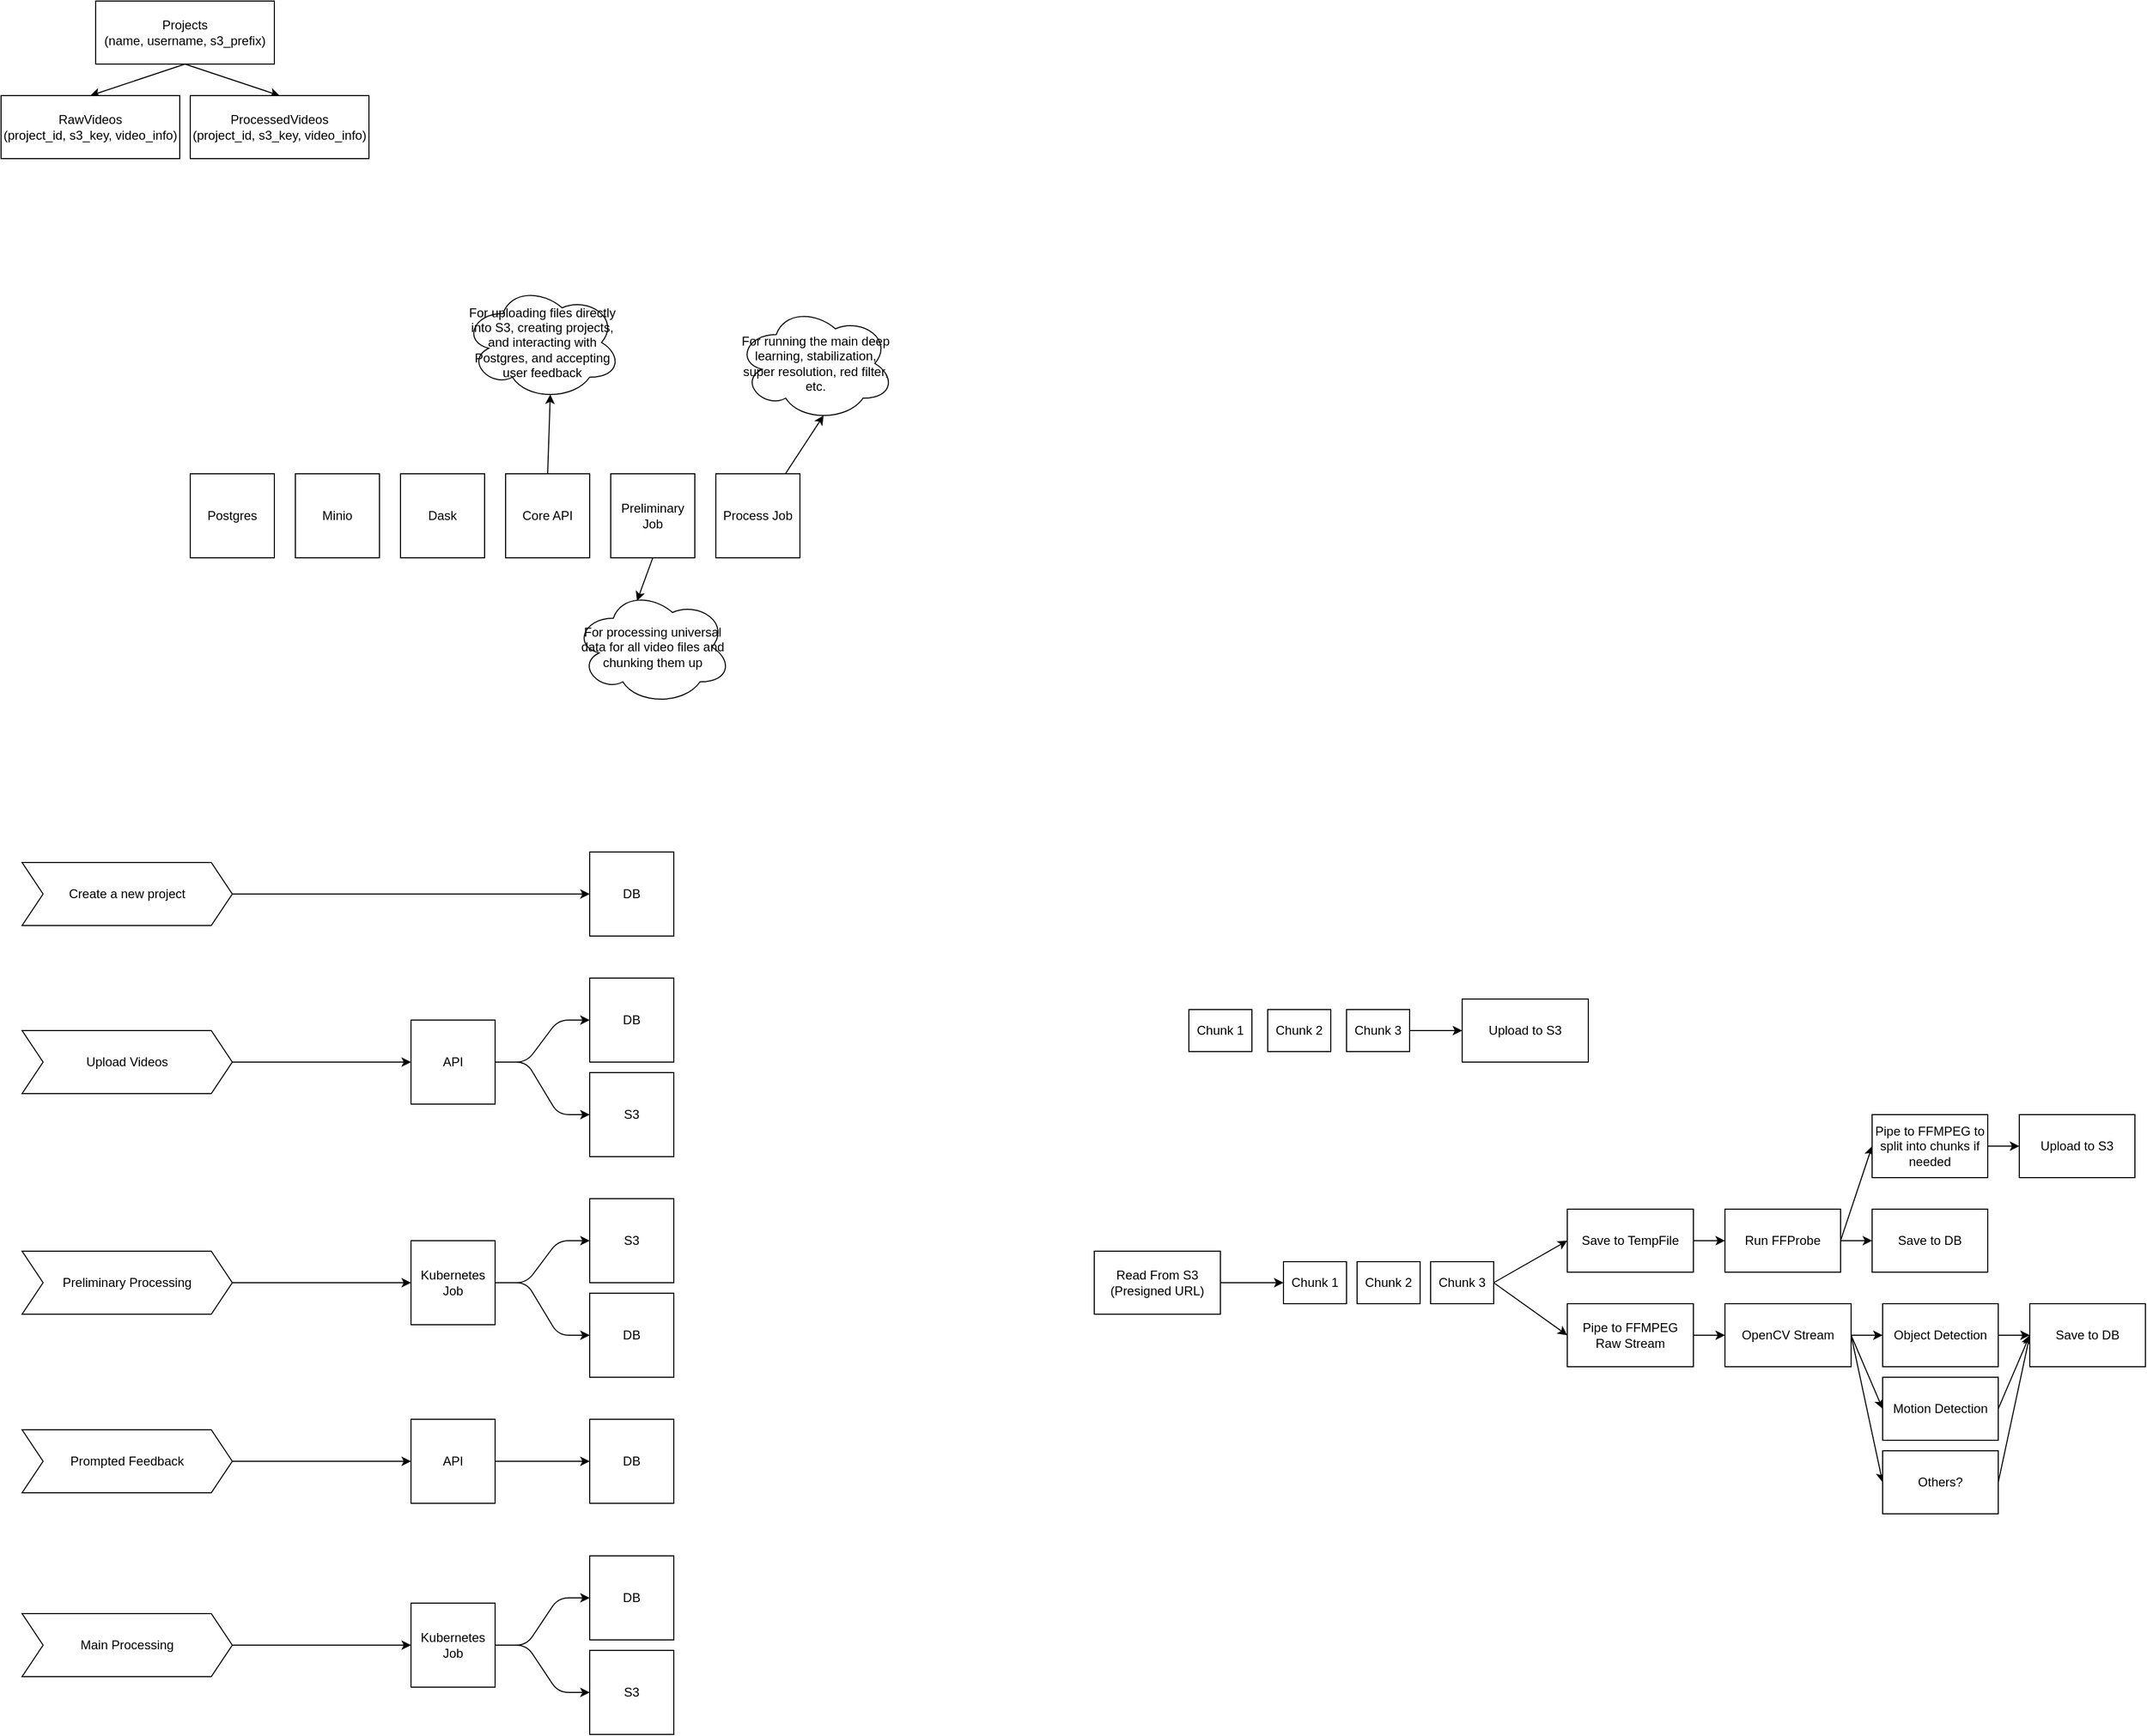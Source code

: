 <mxfile>
    <diagram id="1yGvgjwOz3Qliac0_dTm" name="Page-1">
        <mxGraphModel dx="693" dy="1763" grid="1" gridSize="10" guides="1" tooltips="1" connect="1" arrows="1" fold="1" page="1" pageScale="1" pageWidth="850" pageHeight="1100" math="0" shadow="0">
            <root>
                <mxCell id="0"/>
                <mxCell id="1" parent="0"/>
                <mxCell id="9" style="edgeStyle=entityRelationEdgeStyle;html=1;exitX=1;exitY=0.5;exitDx=0;exitDy=0;entryX=0;entryY=0.5;entryDx=0;entryDy=0;" parent="1" source="3" target="11" edge="1">
                    <mxGeometry relative="1" as="geometry">
                        <mxPoint x="400" y="170" as="targetPoint"/>
                    </mxGeometry>
                </mxCell>
                <mxCell id="3" value="Upload Videos" style="shape=step;perimeter=stepPerimeter;whiteSpace=wrap;html=1;fixedSize=1;" parent="1" vertex="1">
                    <mxGeometry x="30" y="90" width="200" height="60" as="geometry"/>
                </mxCell>
                <mxCell id="7" style="edgeStyle=entityRelationEdgeStyle;html=1;exitX=1;exitY=0.5;exitDx=0;exitDy=0;entryX=0;entryY=0.5;entryDx=0;entryDy=0;" parent="1" source="4" target="5" edge="1">
                    <mxGeometry relative="1" as="geometry"/>
                </mxCell>
                <mxCell id="4" value="Create a new project" style="shape=step;perimeter=stepPerimeter;whiteSpace=wrap;html=1;fixedSize=1;" parent="1" vertex="1">
                    <mxGeometry x="30" y="-70" width="200" height="60" as="geometry"/>
                </mxCell>
                <mxCell id="5" value="DB" style="whiteSpace=wrap;html=1;aspect=fixed;" parent="1" vertex="1">
                    <mxGeometry x="570" y="-80" width="80" height="80" as="geometry"/>
                </mxCell>
                <mxCell id="10" value="S3" style="whiteSpace=wrap;html=1;aspect=fixed;" parent="1" vertex="1">
                    <mxGeometry x="570" y="130" width="80" height="80" as="geometry"/>
                </mxCell>
                <mxCell id="12" style="edgeStyle=entityRelationEdgeStyle;html=1;exitX=1;exitY=0.5;exitDx=0;exitDy=0;entryX=0;entryY=0.5;entryDx=0;entryDy=0;" parent="1" source="11" target="10" edge="1">
                    <mxGeometry relative="1" as="geometry"/>
                </mxCell>
                <mxCell id="22" style="edgeStyle=entityRelationEdgeStyle;html=1;exitX=1;exitY=0.5;exitDx=0;exitDy=0;entryX=0;entryY=0.5;entryDx=0;entryDy=0;" parent="1" source="11" target="21" edge="1">
                    <mxGeometry relative="1" as="geometry"/>
                </mxCell>
                <mxCell id="11" value="API" style="whiteSpace=wrap;html=1;aspect=fixed;" parent="1" vertex="1">
                    <mxGeometry x="400" y="80" width="80" height="80" as="geometry"/>
                </mxCell>
                <mxCell id="17" style="edgeStyle=entityRelationEdgeStyle;html=1;exitX=1;exitY=0.5;exitDx=0;exitDy=0;entryX=0;entryY=0.5;entryDx=0;entryDy=0;" parent="1" target="15" edge="1">
                    <mxGeometry relative="1" as="geometry">
                        <mxPoint x="230" y="330" as="sourcePoint"/>
                    </mxGeometry>
                </mxCell>
                <mxCell id="13" value="Preliminary Processing" style="shape=step;perimeter=stepPerimeter;whiteSpace=wrap;html=1;fixedSize=1;" parent="1" vertex="1">
                    <mxGeometry x="30" y="300" width="200" height="60" as="geometry"/>
                </mxCell>
                <mxCell id="14" value="S3" style="whiteSpace=wrap;html=1;aspect=fixed;" parent="1" vertex="1">
                    <mxGeometry x="570" y="250" width="80" height="80" as="geometry"/>
                </mxCell>
                <mxCell id="16" style="edgeStyle=entityRelationEdgeStyle;html=1;exitX=1;exitY=0.5;exitDx=0;exitDy=0;entryX=0;entryY=0.5;entryDx=0;entryDy=0;" parent="1" source="15" target="14" edge="1">
                    <mxGeometry relative="1" as="geometry"/>
                </mxCell>
                <mxCell id="20" style="edgeStyle=entityRelationEdgeStyle;html=1;exitX=1;exitY=0.5;exitDx=0;exitDy=0;entryX=0;entryY=0.5;entryDx=0;entryDy=0;" parent="1" source="15" target="19" edge="1">
                    <mxGeometry relative="1" as="geometry"/>
                </mxCell>
                <mxCell id="15" value="Kubernetes Job" style="whiteSpace=wrap;html=1;aspect=fixed;" parent="1" vertex="1">
                    <mxGeometry x="400" y="290" width="80" height="80" as="geometry"/>
                </mxCell>
                <mxCell id="19" value="DB" style="whiteSpace=wrap;html=1;aspect=fixed;" parent="1" vertex="1">
                    <mxGeometry x="570" y="340" width="80" height="80" as="geometry"/>
                </mxCell>
                <mxCell id="21" value="DB" style="whiteSpace=wrap;html=1;aspect=fixed;" parent="1" vertex="1">
                    <mxGeometry x="570" y="40" width="80" height="80" as="geometry"/>
                </mxCell>
                <mxCell id="25" style="edgeStyle=entityRelationEdgeStyle;html=1;exitX=1;exitY=0.5;exitDx=0;exitDy=0;entryX=0;entryY=0.5;entryDx=0;entryDy=0;" parent="1" source="23" target="24" edge="1">
                    <mxGeometry relative="1" as="geometry"/>
                </mxCell>
                <mxCell id="23" value="Prompted Feedback" style="shape=step;perimeter=stepPerimeter;whiteSpace=wrap;html=1;fixedSize=1;" parent="1" vertex="1">
                    <mxGeometry x="30" y="470" width="200" height="60" as="geometry"/>
                </mxCell>
                <mxCell id="27" style="edgeStyle=entityRelationEdgeStyle;html=1;exitX=1;exitY=0.5;exitDx=0;exitDy=0;entryX=0;entryY=0.5;entryDx=0;entryDy=0;" parent="1" source="24" target="26" edge="1">
                    <mxGeometry relative="1" as="geometry"/>
                </mxCell>
                <mxCell id="24" value="API" style="whiteSpace=wrap;html=1;aspect=fixed;" parent="1" vertex="1">
                    <mxGeometry x="400" y="460" width="80" height="80" as="geometry"/>
                </mxCell>
                <mxCell id="26" value="DB" style="whiteSpace=wrap;html=1;aspect=fixed;" parent="1" vertex="1">
                    <mxGeometry x="570" y="460" width="80" height="80" as="geometry"/>
                </mxCell>
                <mxCell id="30" style="edgeStyle=entityRelationEdgeStyle;html=1;exitX=1;exitY=0.5;exitDx=0;exitDy=0;entryX=0;entryY=0.5;entryDx=0;entryDy=0;" parent="1" source="28" target="29" edge="1">
                    <mxGeometry relative="1" as="geometry"/>
                </mxCell>
                <mxCell id="28" value="Main Processing" style="shape=step;perimeter=stepPerimeter;whiteSpace=wrap;html=1;fixedSize=1;" parent="1" vertex="1">
                    <mxGeometry x="30" y="645" width="200" height="60" as="geometry"/>
                </mxCell>
                <mxCell id="33" style="edgeStyle=entityRelationEdgeStyle;html=1;exitX=1;exitY=0.5;exitDx=0;exitDy=0;entryX=0;entryY=0.5;entryDx=0;entryDy=0;" parent="1" source="29" target="31" edge="1">
                    <mxGeometry relative="1" as="geometry"/>
                </mxCell>
                <mxCell id="34" style="edgeStyle=entityRelationEdgeStyle;html=1;exitX=1;exitY=0.5;exitDx=0;exitDy=0;entryX=0;entryY=0.5;entryDx=0;entryDy=0;" parent="1" source="29" target="32" edge="1">
                    <mxGeometry relative="1" as="geometry"/>
                </mxCell>
                <mxCell id="29" value="Kubernetes Job" style="whiteSpace=wrap;html=1;aspect=fixed;" parent="1" vertex="1">
                    <mxGeometry x="400" y="635" width="80" height="80" as="geometry"/>
                </mxCell>
                <mxCell id="31" value="DB" style="whiteSpace=wrap;html=1;aspect=fixed;" parent="1" vertex="1">
                    <mxGeometry x="570" y="590" width="80" height="80" as="geometry"/>
                </mxCell>
                <mxCell id="32" value="S3" style="whiteSpace=wrap;html=1;aspect=fixed;" parent="1" vertex="1">
                    <mxGeometry x="570" y="680" width="80" height="80" as="geometry"/>
                </mxCell>
                <mxCell id="35" value="Chunk 1" style="rounded=0;whiteSpace=wrap;html=1;" parent="1" vertex="1">
                    <mxGeometry x="1140" y="70" width="60" height="40" as="geometry"/>
                </mxCell>
                <mxCell id="36" value="Chunk 2" style="rounded=0;whiteSpace=wrap;html=1;" parent="1" vertex="1">
                    <mxGeometry x="1215" y="70" width="60" height="40" as="geometry"/>
                </mxCell>
                <mxCell id="41" style="edgeStyle=none;html=1;exitX=1;exitY=0.5;exitDx=0;exitDy=0;entryX=0;entryY=0.5;entryDx=0;entryDy=0;" parent="1" source="37" target="38" edge="1">
                    <mxGeometry relative="1" as="geometry"/>
                </mxCell>
                <mxCell id="37" value="Chunk 3" style="rounded=0;whiteSpace=wrap;html=1;" parent="1" vertex="1">
                    <mxGeometry x="1290" y="70" width="60" height="40" as="geometry"/>
                </mxCell>
                <mxCell id="38" value="Upload to S3" style="rounded=0;whiteSpace=wrap;html=1;" parent="1" vertex="1">
                    <mxGeometry x="1400" y="60" width="120" height="60" as="geometry"/>
                </mxCell>
                <mxCell id="43" style="edgeStyle=none;html=1;exitX=1;exitY=0.5;exitDx=0;exitDy=0;entryX=0;entryY=0.5;entryDx=0;entryDy=0;" parent="1" edge="1">
                    <mxGeometry relative="1" as="geometry">
                        <mxPoint x="1530" y="160" as="sourcePoint"/>
                    </mxGeometry>
                </mxCell>
                <mxCell id="48" style="edgeStyle=none;html=1;exitX=1;exitY=0.5;exitDx=0;exitDy=0;entryX=0;entryY=0.5;entryDx=0;entryDy=0;" parent="1" source="44" target="45" edge="1">
                    <mxGeometry relative="1" as="geometry"/>
                </mxCell>
                <mxCell id="44" value="Read From S3&lt;br&gt;(Presigned URL)" style="rounded=0;whiteSpace=wrap;html=1;" parent="1" vertex="1">
                    <mxGeometry x="1050" y="300" width="120" height="60" as="geometry"/>
                </mxCell>
                <mxCell id="45" value="Chunk 1" style="rounded=0;whiteSpace=wrap;html=1;" parent="1" vertex="1">
                    <mxGeometry x="1230" y="310" width="60" height="40" as="geometry"/>
                </mxCell>
                <mxCell id="46" value="Chunk 2" style="rounded=0;whiteSpace=wrap;html=1;" parent="1" vertex="1">
                    <mxGeometry x="1300" y="310" width="60" height="40" as="geometry"/>
                </mxCell>
                <mxCell id="50" style="edgeStyle=none;html=1;exitX=1;exitY=0.5;exitDx=0;exitDy=0;entryX=0;entryY=0.5;entryDx=0;entryDy=0;" parent="1" source="47" target="49" edge="1">
                    <mxGeometry relative="1" as="geometry"/>
                </mxCell>
                <mxCell id="106" style="edgeStyle=none;html=1;exitX=1;exitY=0.5;exitDx=0;exitDy=0;entryX=0;entryY=0.5;entryDx=0;entryDy=0;" edge="1" parent="1" source="47" target="105">
                    <mxGeometry relative="1" as="geometry"/>
                </mxCell>
                <mxCell id="47" value="Chunk 3" style="rounded=0;whiteSpace=wrap;html=1;" parent="1" vertex="1">
                    <mxGeometry x="1370" y="310" width="60" height="40" as="geometry"/>
                </mxCell>
                <mxCell id="54" style="edgeStyle=none;html=1;exitX=1;exitY=0.5;exitDx=0;exitDy=0;entryX=0;entryY=0.5;entryDx=0;entryDy=0;" parent="1" source="49" target="53" edge="1">
                    <mxGeometry relative="1" as="geometry"/>
                </mxCell>
                <mxCell id="49" value="Save to TempFile" style="rounded=0;whiteSpace=wrap;html=1;" parent="1" vertex="1">
                    <mxGeometry x="1500" y="260" width="120" height="60" as="geometry"/>
                </mxCell>
                <mxCell id="58" style="edgeStyle=none;html=1;exitX=1;exitY=0.5;exitDx=0;exitDy=0;" parent="1" source="53" target="57" edge="1">
                    <mxGeometry relative="1" as="geometry"/>
                </mxCell>
                <mxCell id="83" style="edgeStyle=none;html=1;exitX=1;exitY=0.5;exitDx=0;exitDy=0;entryX=0;entryY=0.5;entryDx=0;entryDy=0;" parent="1" source="53" target="80" edge="1">
                    <mxGeometry relative="1" as="geometry"/>
                </mxCell>
                <mxCell id="53" value="Run FFProbe" style="rounded=0;whiteSpace=wrap;html=1;" parent="1" vertex="1">
                    <mxGeometry x="1650" y="260" width="110" height="60" as="geometry"/>
                </mxCell>
                <mxCell id="62" style="edgeStyle=none;html=1;exitX=1;exitY=0.5;exitDx=0;exitDy=0;entryX=0;entryY=0.5;entryDx=0;entryDy=0;" parent="1" source="55" target="59" edge="1">
                    <mxGeometry relative="1" as="geometry"/>
                </mxCell>
                <mxCell id="63" style="edgeStyle=none;html=1;exitX=1;exitY=0.5;exitDx=0;exitDy=0;entryX=0;entryY=0.5;entryDx=0;entryDy=0;" parent="1" source="55" target="60" edge="1">
                    <mxGeometry relative="1" as="geometry"/>
                </mxCell>
                <mxCell id="64" style="edgeStyle=none;html=1;exitX=1;exitY=0.5;exitDx=0;exitDy=0;entryX=0;entryY=0.5;entryDx=0;entryDy=0;" parent="1" source="55" target="61" edge="1">
                    <mxGeometry relative="1" as="geometry"/>
                </mxCell>
                <mxCell id="55" value="OpenCV Stream" style="rounded=0;whiteSpace=wrap;html=1;" parent="1" vertex="1">
                    <mxGeometry x="1650" y="350" width="120" height="60" as="geometry"/>
                </mxCell>
                <mxCell id="57" value="Save to DB" style="rounded=0;whiteSpace=wrap;html=1;" parent="1" vertex="1">
                    <mxGeometry x="1790" y="260" width="110" height="60" as="geometry"/>
                </mxCell>
                <mxCell id="66" style="edgeStyle=none;html=1;exitX=1;exitY=0.5;exitDx=0;exitDy=0;entryX=0;entryY=0.5;entryDx=0;entryDy=0;" parent="1" source="59" target="65" edge="1">
                    <mxGeometry relative="1" as="geometry"/>
                </mxCell>
                <mxCell id="59" value="Object Detection" style="rounded=0;whiteSpace=wrap;html=1;" parent="1" vertex="1">
                    <mxGeometry x="1800" y="350" width="110" height="60" as="geometry"/>
                </mxCell>
                <mxCell id="67" style="edgeStyle=none;html=1;exitX=1;exitY=0.5;exitDx=0;exitDy=0;entryX=0;entryY=0.5;entryDx=0;entryDy=0;" parent="1" source="60" target="65" edge="1">
                    <mxGeometry relative="1" as="geometry"/>
                </mxCell>
                <mxCell id="60" value="Motion Detection" style="rounded=0;whiteSpace=wrap;html=1;" parent="1" vertex="1">
                    <mxGeometry x="1800" y="420" width="110" height="60" as="geometry"/>
                </mxCell>
                <mxCell id="68" style="edgeStyle=none;html=1;exitX=1;exitY=0.5;exitDx=0;exitDy=0;entryX=0;entryY=0.5;entryDx=0;entryDy=0;" parent="1" source="61" target="65" edge="1">
                    <mxGeometry relative="1" as="geometry"/>
                </mxCell>
                <mxCell id="61" value="Others?" style="rounded=0;whiteSpace=wrap;html=1;" parent="1" vertex="1">
                    <mxGeometry x="1800" y="490" width="110" height="60" as="geometry"/>
                </mxCell>
                <mxCell id="65" value="Save to DB" style="rounded=0;whiteSpace=wrap;html=1;" parent="1" vertex="1">
                    <mxGeometry x="1940" y="350" width="110" height="60" as="geometry"/>
                </mxCell>
                <mxCell id="69" value="Postgres" style="whiteSpace=wrap;html=1;aspect=fixed;" parent="1" vertex="1">
                    <mxGeometry x="190" y="-440" width="80" height="80" as="geometry"/>
                </mxCell>
                <mxCell id="70" value="Minio" style="whiteSpace=wrap;html=1;aspect=fixed;" parent="1" vertex="1">
                    <mxGeometry x="290" y="-440" width="80" height="80" as="geometry"/>
                </mxCell>
                <mxCell id="71" value="Dask" style="whiteSpace=wrap;html=1;aspect=fixed;" parent="1" vertex="1">
                    <mxGeometry x="390" y="-440" width="80" height="80" as="geometry"/>
                </mxCell>
                <mxCell id="91" style="edgeStyle=none;html=1;exitX=0.5;exitY=1;exitDx=0;exitDy=0;entryX=0.4;entryY=0.1;entryDx=0;entryDy=0;entryPerimeter=0;" parent="1" source="73" target="78" edge="1">
                    <mxGeometry relative="1" as="geometry"/>
                </mxCell>
                <mxCell id="73" value="Preliminary Job" style="whiteSpace=wrap;html=1;aspect=fixed;" parent="1" vertex="1">
                    <mxGeometry x="590" y="-440" width="80" height="80" as="geometry"/>
                </mxCell>
                <mxCell id="90" style="edgeStyle=none;html=1;entryX=0.55;entryY=0.95;entryDx=0;entryDy=0;entryPerimeter=0;" parent="1" source="74" target="88" edge="1">
                    <mxGeometry relative="1" as="geometry"/>
                </mxCell>
                <mxCell id="74" value="Process Job" style="whiteSpace=wrap;html=1;aspect=fixed;" parent="1" vertex="1">
                    <mxGeometry x="690" y="-440" width="80" height="80" as="geometry"/>
                </mxCell>
                <mxCell id="87" style="edgeStyle=none;html=1;exitX=0;exitY=0.5;exitDx=0;exitDy=0;entryX=0.55;entryY=0.95;entryDx=0;entryDy=0;entryPerimeter=0;" parent="1" source="75" target="76" edge="1">
                    <mxGeometry relative="1" as="geometry"/>
                </mxCell>
                <mxCell id="75" value="Core API" style="whiteSpace=wrap;html=1;aspect=fixed;direction=south;" parent="1" vertex="1">
                    <mxGeometry x="490" y="-440" width="80" height="80" as="geometry"/>
                </mxCell>
                <mxCell id="76" value="For uploading files directly into S3, creating projects, and interacting with Postgres, and accepting user feedback" style="ellipse;shape=cloud;whiteSpace=wrap;html=1;" parent="1" vertex="1">
                    <mxGeometry x="450" y="-620" width="150" height="110" as="geometry"/>
                </mxCell>
                <mxCell id="78" value="For processing universal data for all video files and chunking them up" style="ellipse;shape=cloud;whiteSpace=wrap;html=1;" parent="1" vertex="1">
                    <mxGeometry x="555" y="-330" width="150" height="110" as="geometry"/>
                </mxCell>
                <mxCell id="85" style="edgeStyle=none;html=1;exitX=1;exitY=0.5;exitDx=0;exitDy=0;entryX=0;entryY=0.5;entryDx=0;entryDy=0;" parent="1" source="80" target="84" edge="1">
                    <mxGeometry relative="1" as="geometry"/>
                </mxCell>
                <mxCell id="80" value="Pipe to FFMPEG to split into chunks if needed" style="rounded=0;whiteSpace=wrap;html=1;" parent="1" vertex="1">
                    <mxGeometry x="1790" y="170" width="110" height="60" as="geometry"/>
                </mxCell>
                <mxCell id="84" value="Upload to S3" style="rounded=0;whiteSpace=wrap;html=1;" parent="1" vertex="1">
                    <mxGeometry x="1930" y="170" width="110" height="60" as="geometry"/>
                </mxCell>
                <mxCell id="88" value="For running the main deep learning, stabilization, super resolution, red filter, etc." style="ellipse;shape=cloud;whiteSpace=wrap;html=1;" parent="1" vertex="1">
                    <mxGeometry x="710" y="-600" width="150" height="110" as="geometry"/>
                </mxCell>
                <mxCell id="102" style="edgeStyle=none;html=1;exitX=0.5;exitY=1;exitDx=0;exitDy=0;entryX=0.5;entryY=0;entryDx=0;entryDy=0;" parent="1" source="100" target="101" edge="1">
                    <mxGeometry relative="1" as="geometry"/>
                </mxCell>
                <mxCell id="104" style="edgeStyle=none;html=1;exitX=0.5;exitY=1;exitDx=0;exitDy=0;entryX=0.5;entryY=0;entryDx=0;entryDy=0;" parent="1" source="100" target="103" edge="1">
                    <mxGeometry relative="1" as="geometry"/>
                </mxCell>
                <mxCell id="100" value="Projects&lt;br&gt;(name, username, s3_prefix)" style="rounded=0;whiteSpace=wrap;html=1;" parent="1" vertex="1">
                    <mxGeometry x="100" y="-890" width="170" height="60" as="geometry"/>
                </mxCell>
                <mxCell id="101" value="RawVideos&lt;br&gt;(project_id, s3_key, video_info)" style="rounded=0;whiteSpace=wrap;html=1;" parent="1" vertex="1">
                    <mxGeometry x="10" y="-800" width="170" height="60" as="geometry"/>
                </mxCell>
                <mxCell id="103" value="ProcessedVideos&lt;br&gt;(project_id, s3_key, video_info)" style="rounded=0;whiteSpace=wrap;html=1;" parent="1" vertex="1">
                    <mxGeometry x="190" y="-800" width="170" height="60" as="geometry"/>
                </mxCell>
                <mxCell id="107" style="edgeStyle=none;html=1;exitX=1;exitY=0.5;exitDx=0;exitDy=0;entryX=0;entryY=0.5;entryDx=0;entryDy=0;" edge="1" parent="1" source="105" target="55">
                    <mxGeometry relative="1" as="geometry"/>
                </mxCell>
                <mxCell id="105" value="Pipe to FFMPEG Raw Stream" style="rounded=0;whiteSpace=wrap;html=1;" vertex="1" parent="1">
                    <mxGeometry x="1500" y="350" width="120" height="60" as="geometry"/>
                </mxCell>
            </root>
        </mxGraphModel>
    </diagram>
</mxfile>